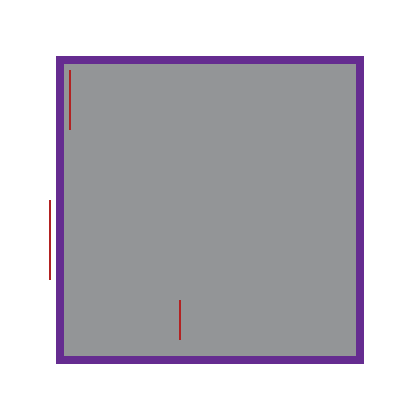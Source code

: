 {
  "$schema": "https://vega.github.io/schema/vega/v5.json",
  "width": 200,
  "height": 200,
  "padding": 5,
  "autosize": "none",

  "signals": [
    { "name": "clip", "value": false, "bind": {"input": "checkbox"} },
    { "name": "foreground", "value": false, "bind": {"input": "checkbox"} },
    { "name": "x", "value": 25,
      "bind": {"input": "range", "min": 0, "max": 200, "step": 1} },
    { "name": "y", "value": 25,
      "bind": {"input": "range", "min": 0, "max": 200, "step": 1} },
    { "name": "w", "value": 150,
      "bind": {"input": "range", "min": 0, "max": 200, "step": 1} },
    { "name": "h", "value": 150,
      "bind": {"input": "range", "min": 0, "max": 200, "step": 1} },
    { "name": "cornerRadius", "value": 0,
      "bind": {"input": "range", "min": 0, "max": 50, "step": 1} },
    { "name": "strokeWidth", "value": 4,
      "bind": {"input": "range", "min": 0, "max": 10} },
    { "name": "color", "value": "both",
      "bind": {"input": "radio", "options": ["fill", "stroke", "both"]} }
  ],

  "marks": [
    {
      "type": "group",
      "encode": {
        "update": {
          "x": {"signal": "x"},
          "y": {"signal": "y"},
          "width": {"signal": "w"},
          "height": {"signal": "h"},
          "clip": {"signal": "clip"},
          "opacity": {"value": 1},
          "cornerRadius": {"signal": "cornerRadius"},
          "strokeWidth": {"signal": "strokeWidth"},
          "strokeForeground": {"signal": "foreground"},
          "fill": {"signal": "color !== 'stroke' ? '#939597' : null"},
          "stroke": {"signal": "color !== 'fill' ? '#652c90' : null"}
        },
        "hover": {
          "opacity": {"value": 0.5}
        }
      },

      "data": [
        {
          "name": "table",
          "values": [
            {"x":  5, "y": 5, "w": 100, "h": 30},
            {"x": -5, "y": 70, "w": 40, "h": 40},
            {"x": 60, "y": 120, "w": 100, "h": 20}
          ]
        }
      ],

      "marks": [
        {
          "type": "rect",
          "from": {"data": "table"},
          "encode": {
            "enter": {
              "x": {"field": "x"},
              "y": {"field": "y"},
              "width": {"field": "width"},
              "height": {"field": "h"},
              "stroke": {"value": "firebrick"}
            },
            "update": {
              "fill": {"value": "aliceblue"}
            },
            "hover": {
              "fill": {"value": "salmon"}
            }
          }
        }
      ]
    }
  ]
}
